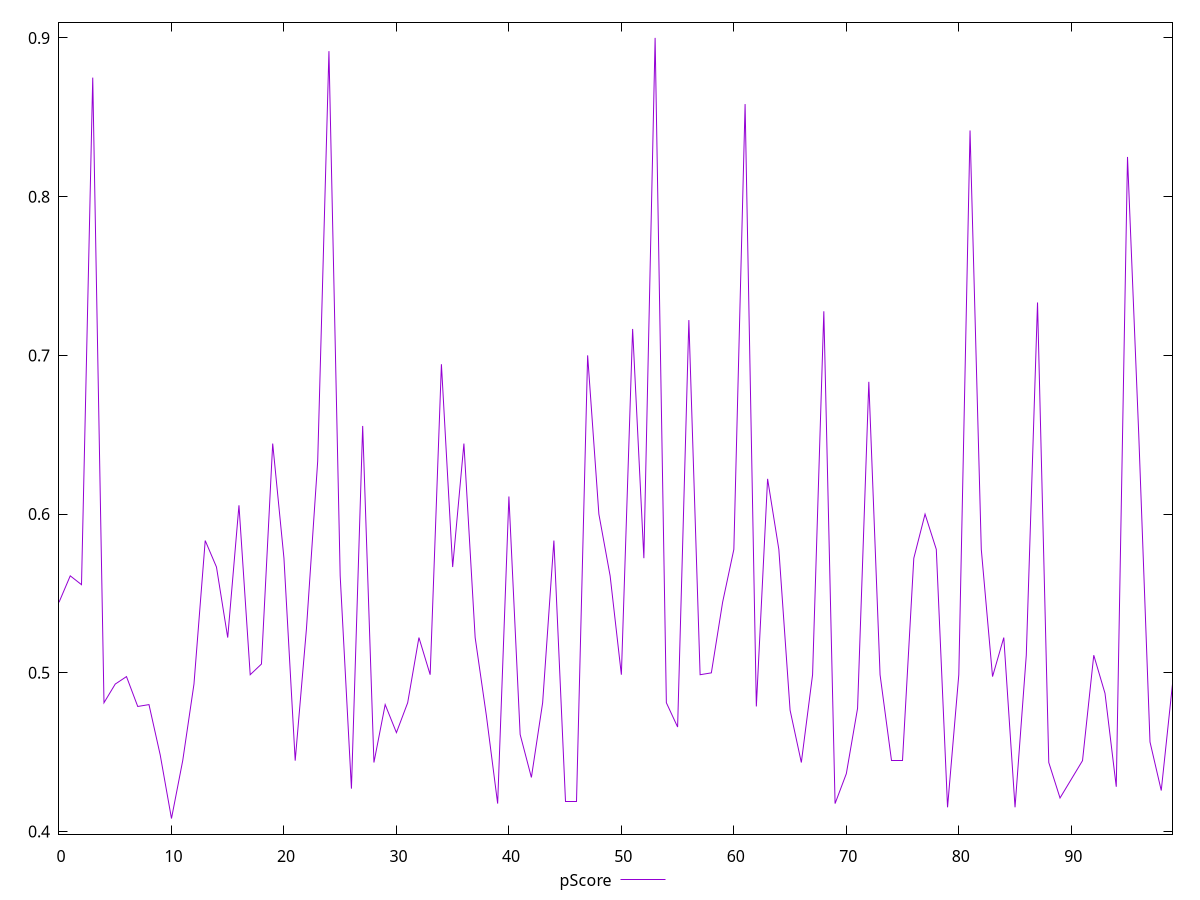 reset

$pScore <<EOF
0 0.5444444444444445
1 0.5611111111111111
2 0.5555555555555556
3 0.875
4 0.4811764705882353
5 0.4929411764705882
6 0.4976470588235294
7 0.4788235294117647
8 0.48
9 0.44823529411764707
10 0.40823529411764703
11 0.4447058823529412
12 0.4929411764705882
13 0.5833333333333334
14 0.5666666666666667
15 0.5222222222222223
16 0.6055555555555556
17 0.4988235294117647
18 0.5055555555555555
19 0.6444444444444445
20 0.5722222222222222
21 0.4447058823529412
22 0.5277777777777778
23 0.6333333333333333
24 0.8916666666666666
25 0.5611111111111111
26 0.42705882352941177
27 0.6555555555555556
28 0.4435294117647059
29 0.48
30 0.4623529411764706
31 0.4811764705882353
32 0.5222222222222223
33 0.4988235294117647
34 0.6944444444444444
35 0.5666666666666667
36 0.6444444444444445
37 0.5222222222222223
38 0.47294117647058825
39 0.4176470588235294
40 0.6111111111111112
41 0.4611764705882353
42 0.4341176470588235
43 0.4811764705882353
44 0.5833333333333334
45 0.4188235294117647
46 0.4188235294117647
47 0.7
48 0.6
49 0.5611111111111111
50 0.4988235294117647
51 0.7166666666666667
52 0.5722222222222222
53 0.9
54 0.4811764705882353
55 0.46588235294117647
56 0.7222222222222222
57 0.4988235294117647
58 0.5
59 0.5444444444444445
60 0.5777777777777777
61 0.8583333333333334
62 0.4788235294117647
63 0.6222222222222222
64 0.5777777777777777
65 0.4764705882352941
66 0.4435294117647059
67 0.4988235294117647
68 0.7277777777777777
69 0.4176470588235294
70 0.4364705882352941
71 0.4776470588235294
72 0.6833333333333333
73 0.4988235294117647
74 0.4447058823529412
75 0.4447058823529412
76 0.5722222222222222
77 0.6
78 0.5777777777777777
79 0.4152941176470588
80 0.4988235294117647
81 0.8416666666666667
82 0.5777777777777777
83 0.4976470588235294
84 0.5222222222222223
85 0.4152941176470588
86 0.5111111111111111
87 0.7333333333333333
88 0.4435294117647059
89 0.42117647058823526
91 0.4447058823529412
92 0.5111111111111111
93 0.48705882352941177
94 0.42823529411764705
95 0.825
96 0.65
97 0.45647058823529413
98 0.4258823529411765
99 0.4929411764705882
EOF

set key outside below
set xrange [0:99]
set yrange [0.3984:0.9098352941176471]
set trange [0.3984:0.9098352941176471]
set terminal svg size 640, 500 enhanced background rgb 'white'
set output "report/report_00029_2021-02-24T13-36-40.390Z/uses-http2/samples/card/pScore/values.svg"

plot $pScore title "pScore" with line

reset
